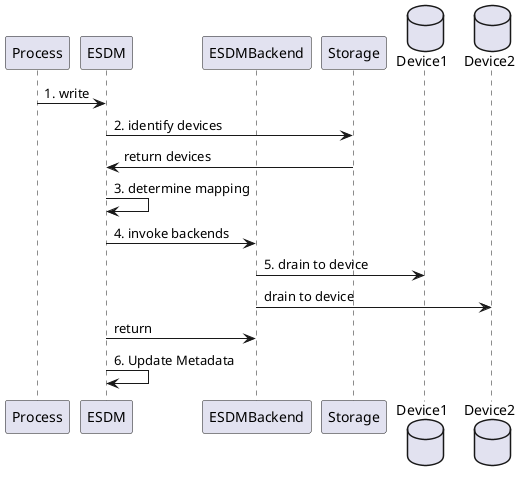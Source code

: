 @startuml

participant Process
participant ESDM
participant ESDMBackend
participant Storage
database Device1
database Device2

Process -> ESDM: 1. write
ESDM -> Storage: 2. identify devices
ESDM <- Storage: return devices
ESDM -> ESDM: 3. determine mapping
ESDM -> ESDMBackend: 4. invoke backends
ESDMBackend -> Device1: 5. drain to device
ESDMBackend -> Device2: drain to device
ESDM -> ESDMBackend: return
ESDM -> ESDM: 6. Update Metadata

@enduml
